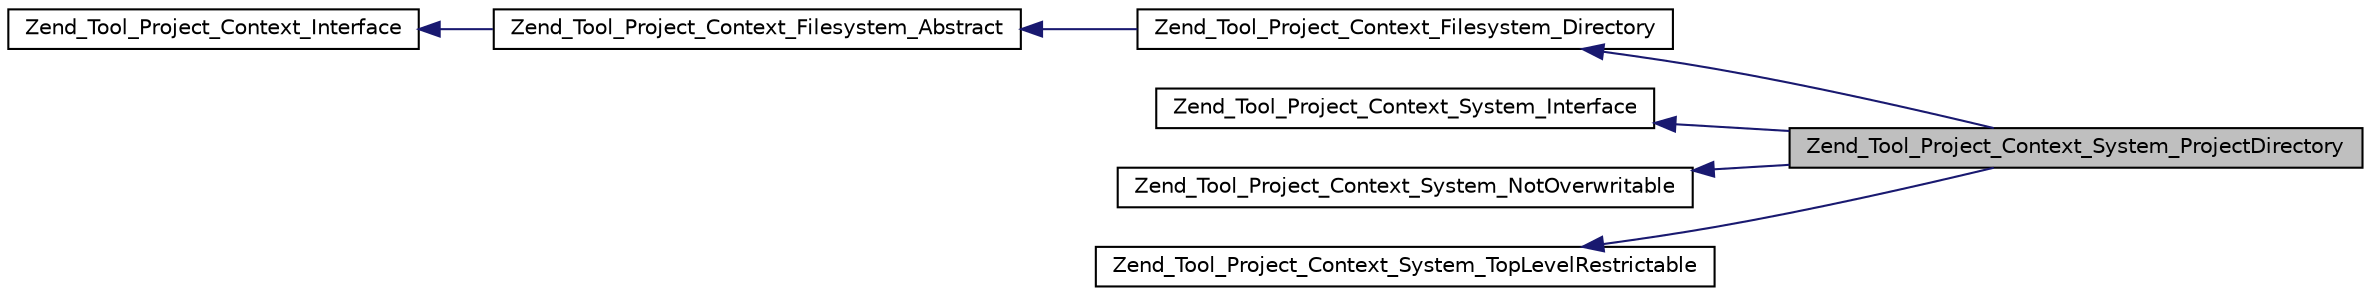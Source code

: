 digraph G
{
  edge [fontname="Helvetica",fontsize="10",labelfontname="Helvetica",labelfontsize="10"];
  node [fontname="Helvetica",fontsize="10",shape=record];
  rankdir="LR";
  Node1 [label="Zend_Tool_Project_Context_System_ProjectDirectory",height=0.2,width=0.4,color="black", fillcolor="grey75", style="filled" fontcolor="black"];
  Node2 -> Node1 [dir="back",color="midnightblue",fontsize="10",style="solid",fontname="Helvetica"];
  Node2 [label="Zend_Tool_Project_Context_Filesystem_Directory",height=0.2,width=0.4,color="black", fillcolor="white", style="filled",URL="$class_zend___tool___project___context___filesystem___directory.html"];
  Node3 -> Node2 [dir="back",color="midnightblue",fontsize="10",style="solid",fontname="Helvetica"];
  Node3 [label="Zend_Tool_Project_Context_Filesystem_Abstract",height=0.2,width=0.4,color="black", fillcolor="white", style="filled",URL="$class_zend___tool___project___context___filesystem___abstract.html"];
  Node4 -> Node3 [dir="back",color="midnightblue",fontsize="10",style="solid",fontname="Helvetica"];
  Node4 [label="Zend_Tool_Project_Context_Interface",height=0.2,width=0.4,color="black", fillcolor="white", style="filled",URL="$interface_zend___tool___project___context___interface.html"];
  Node5 -> Node1 [dir="back",color="midnightblue",fontsize="10",style="solid",fontname="Helvetica"];
  Node5 [label="Zend_Tool_Project_Context_System_Interface",height=0.2,width=0.4,color="black", fillcolor="white", style="filled",URL="$interface_zend___tool___project___context___system___interface.html"];
  Node6 -> Node1 [dir="back",color="midnightblue",fontsize="10",style="solid",fontname="Helvetica"];
  Node6 [label="Zend_Tool_Project_Context_System_NotOverwritable",height=0.2,width=0.4,color="black", fillcolor="white", style="filled",URL="$interface_zend___tool___project___context___system___not_overwritable.html"];
  Node7 -> Node1 [dir="back",color="midnightblue",fontsize="10",style="solid",fontname="Helvetica"];
  Node7 [label="Zend_Tool_Project_Context_System_TopLevelRestrictable",height=0.2,width=0.4,color="black", fillcolor="white", style="filled",URL="$interface_zend___tool___project___context___system___top_level_restrictable.html"];
}
